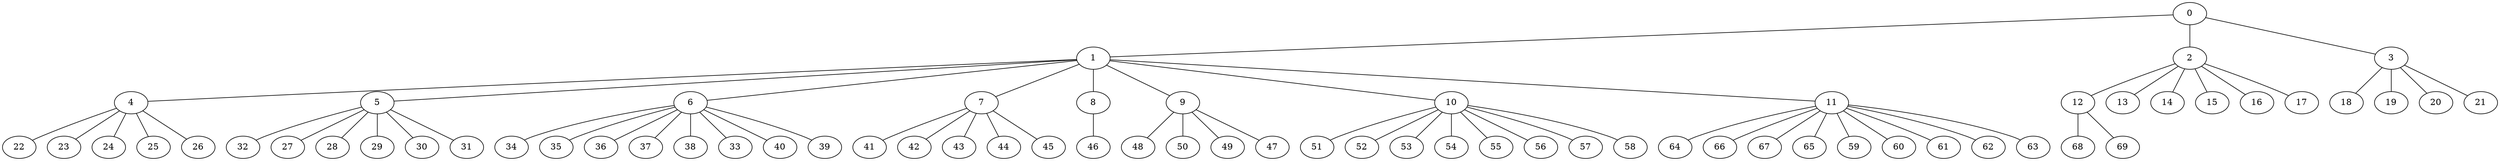 
graph graphname {
    0 -- 1
0 -- 2
0 -- 3
1 -- 4
1 -- 5
1 -- 6
1 -- 7
1 -- 8
1 -- 9
1 -- 10
1 -- 11
2 -- 12
2 -- 13
2 -- 14
2 -- 15
2 -- 16
2 -- 17
3 -- 18
3 -- 19
3 -- 20
3 -- 21
4 -- 22
4 -- 23
4 -- 24
4 -- 25
4 -- 26
5 -- 32
5 -- 27
5 -- 28
5 -- 29
5 -- 30
5 -- 31
6 -- 34
6 -- 35
6 -- 36
6 -- 37
6 -- 38
6 -- 33
6 -- 40
6 -- 39
7 -- 41
7 -- 42
7 -- 43
7 -- 44
7 -- 45
8 -- 46
9 -- 48
9 -- 50
9 -- 49
9 -- 47
10 -- 51
10 -- 52
10 -- 53
10 -- 54
10 -- 55
10 -- 56
10 -- 57
10 -- 58
11 -- 64
11 -- 66
11 -- 67
11 -- 65
11 -- 59
11 -- 60
11 -- 61
11 -- 62
11 -- 63
12 -- 68
12 -- 69

}
